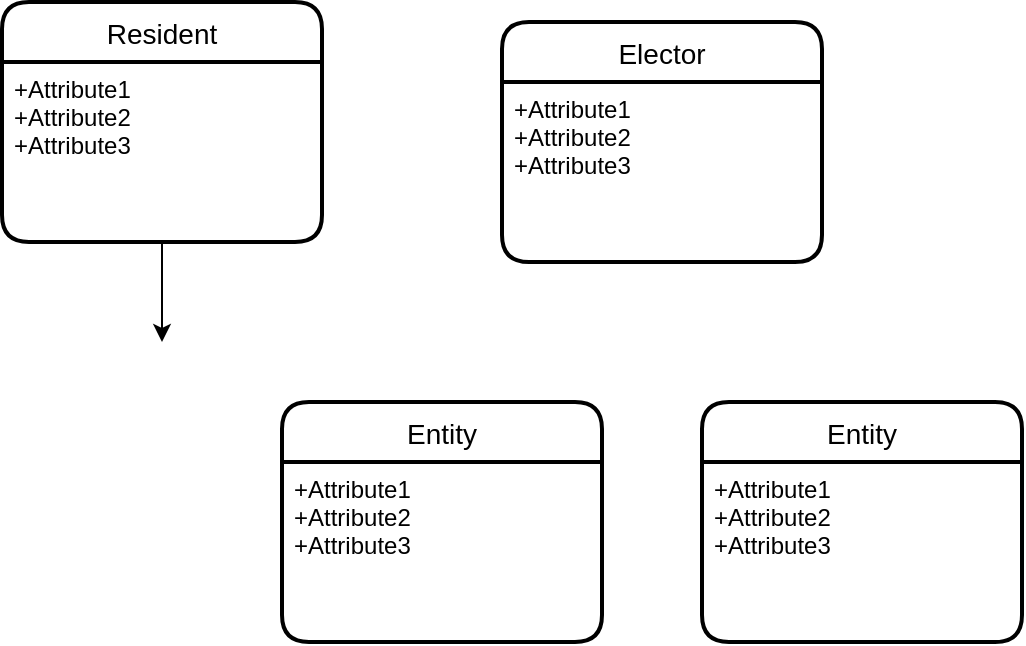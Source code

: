 <mxfile version="20.8.13" type="github">
  <diagram name="페이지-1" id="hVGRLIYmbU3OxGDhPreI">
    <mxGraphModel dx="880" dy="514" grid="1" gridSize="10" guides="1" tooltips="1" connect="1" arrows="1" fold="1" page="1" pageScale="1" pageWidth="827" pageHeight="1169" math="0" shadow="0">
      <root>
        <mxCell id="0" />
        <mxCell id="1" parent="0" />
        <mxCell id="vgALgn1k1D5BwOA-Mp04-1" value="Entity" style="swimlane;childLayout=stackLayout;horizontal=1;startSize=30;horizontalStack=0;rounded=1;fontSize=14;fontStyle=0;strokeWidth=2;resizeParent=0;resizeLast=1;shadow=0;dashed=0;align=center;" parent="1" vertex="1">
          <mxGeometry x="280" y="420" width="160" height="120" as="geometry" />
        </mxCell>
        <mxCell id="vgALgn1k1D5BwOA-Mp04-2" value="+Attribute1&#xa;+Attribute2&#xa;+Attribute3" style="align=left;strokeColor=none;fillColor=none;spacingLeft=4;fontSize=12;verticalAlign=top;resizable=0;rotatable=0;part=1;" parent="vgALgn1k1D5BwOA-Mp04-1" vertex="1">
          <mxGeometry y="30" width="160" height="90" as="geometry" />
        </mxCell>
        <mxCell id="vgALgn1k1D5BwOA-Mp04-3" value="Entity" style="swimlane;childLayout=stackLayout;horizontal=1;startSize=30;horizontalStack=0;rounded=1;fontSize=14;fontStyle=0;strokeWidth=2;resizeParent=0;resizeLast=1;shadow=0;dashed=0;align=center;" parent="1" vertex="1">
          <mxGeometry x="490" y="420" width="160" height="120" as="geometry" />
        </mxCell>
        <mxCell id="vgALgn1k1D5BwOA-Mp04-4" value="+Attribute1&#xa;+Attribute2&#xa;+Attribute3" style="align=left;strokeColor=none;fillColor=none;spacingLeft=4;fontSize=12;verticalAlign=top;resizable=0;rotatable=0;part=1;" parent="vgALgn1k1D5BwOA-Mp04-3" vertex="1">
          <mxGeometry y="30" width="160" height="90" as="geometry" />
        </mxCell>
        <mxCell id="vgALgn1k1D5BwOA-Mp04-5" value="Resident" style="swimlane;childLayout=stackLayout;horizontal=1;startSize=30;horizontalStack=0;rounded=1;fontSize=14;fontStyle=0;strokeWidth=2;resizeParent=0;resizeLast=1;shadow=0;dashed=0;align=center;" parent="1" vertex="1">
          <mxGeometry x="140" y="220" width="160" height="120" as="geometry" />
        </mxCell>
        <mxCell id="vgALgn1k1D5BwOA-Mp04-6" value="+Attribute1&#xa;+Attribute2&#xa;+Attribute3" style="align=left;strokeColor=none;fillColor=none;spacingLeft=4;fontSize=12;verticalAlign=top;resizable=0;rotatable=0;part=1;" parent="vgALgn1k1D5BwOA-Mp04-5" vertex="1">
          <mxGeometry y="30" width="160" height="90" as="geometry" />
        </mxCell>
        <mxCell id="vgALgn1k1D5BwOA-Mp04-7" value="Elector" style="swimlane;childLayout=stackLayout;horizontal=1;startSize=30;horizontalStack=0;rounded=1;fontSize=14;fontStyle=0;strokeWidth=2;resizeParent=0;resizeLast=1;shadow=0;dashed=0;align=center;" parent="1" vertex="1">
          <mxGeometry x="390" y="230" width="160" height="120" as="geometry" />
        </mxCell>
        <mxCell id="vgALgn1k1D5BwOA-Mp04-8" value="+Attribute1&#xa;+Attribute2&#xa;+Attribute3" style="align=left;strokeColor=none;fillColor=none;spacingLeft=4;fontSize=12;verticalAlign=top;resizable=0;rotatable=0;part=1;" parent="vgALgn1k1D5BwOA-Mp04-7" vertex="1">
          <mxGeometry y="30" width="160" height="90" as="geometry" />
        </mxCell>
        <mxCell id="X6WZopRfRWp6Aq5pNMSg-1" style="edgeStyle=orthogonalEdgeStyle;rounded=0;orthogonalLoop=1;jettySize=auto;html=1;" edge="1" parent="1">
          <mxGeometry relative="1" as="geometry">
            <mxPoint x="220" y="390" as="targetPoint" />
            <mxPoint x="220" y="340" as="sourcePoint" />
          </mxGeometry>
        </mxCell>
      </root>
    </mxGraphModel>
  </diagram>
</mxfile>
